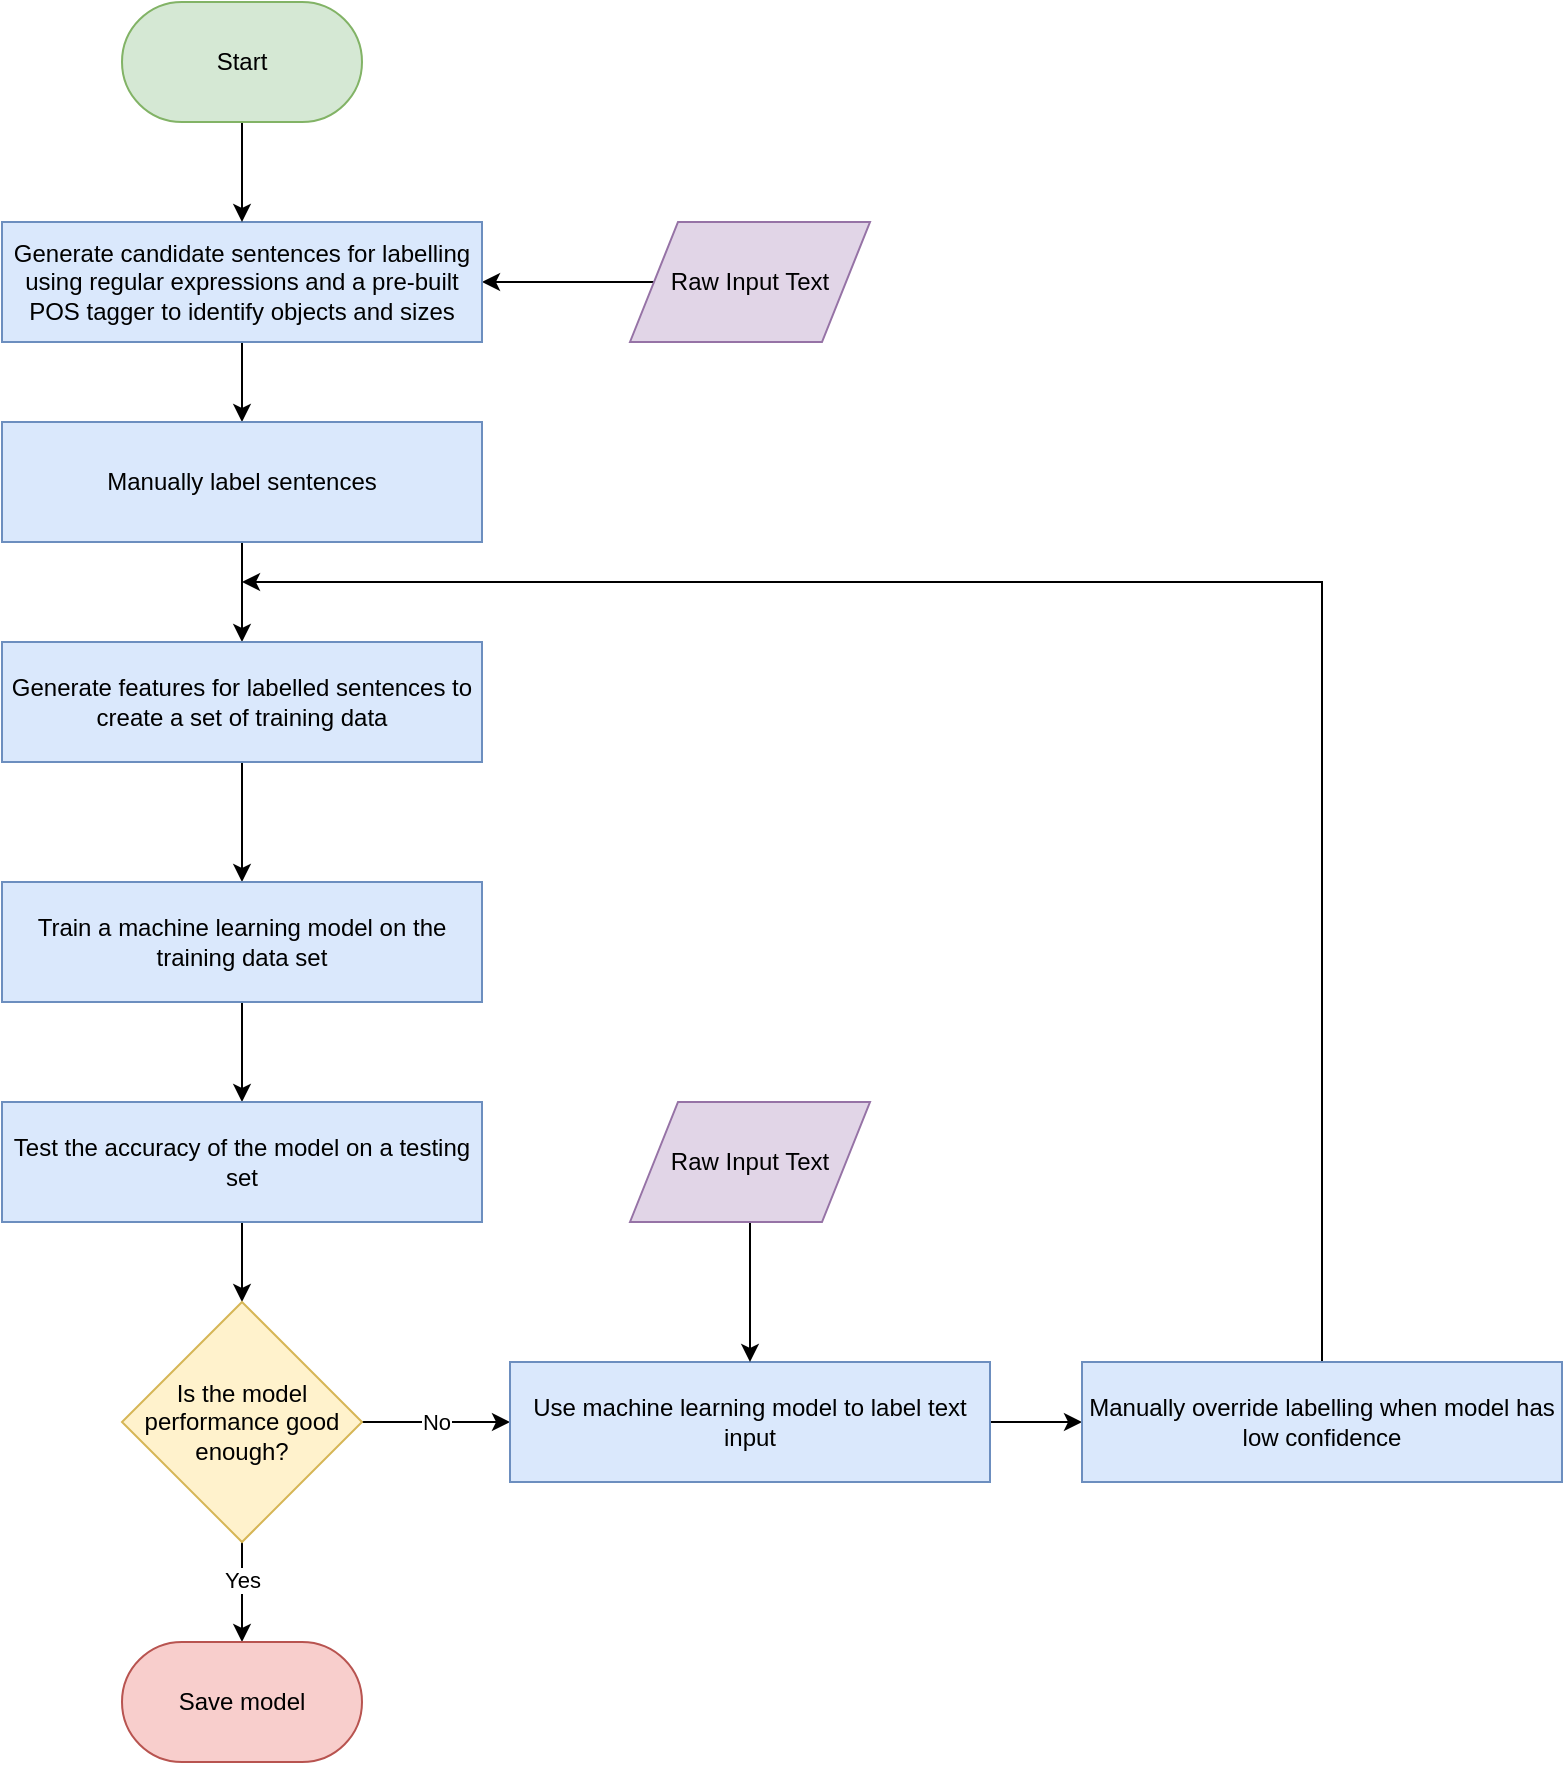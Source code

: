 <mxfile version="13.0.3" type="device"><diagram id="C5RBs43oDa-KdzZeNtuy" name="Page-1"><mxGraphModel dx="624" dy="1074" grid="1" gridSize="10" guides="1" tooltips="1" connect="1" arrows="1" fold="1" page="1" pageScale="1" pageWidth="827" pageHeight="1169" math="0" shadow="0"><root><mxCell id="WIyWlLk6GJQsqaUBKTNV-0"/><mxCell id="WIyWlLk6GJQsqaUBKTNV-1" parent="WIyWlLk6GJQsqaUBKTNV-0"/><mxCell id="oNgYWqEKktmrvrzZKUPJ-34" style="edgeStyle=orthogonalEdgeStyle;rounded=0;orthogonalLoop=1;jettySize=auto;html=1;exitX=0;exitY=0.5;exitDx=0;exitDy=0;entryX=1;entryY=0.5;entryDx=0;entryDy=0;" parent="WIyWlLk6GJQsqaUBKTNV-1" source="oNgYWqEKktmrvrzZKUPJ-0" target="oNgYWqEKktmrvrzZKUPJ-1" edge="1"><mxGeometry relative="1" as="geometry"/></mxCell><mxCell id="oNgYWqEKktmrvrzZKUPJ-0" value="Raw Input Text" style="shape=parallelogram;perimeter=parallelogramPerimeter;whiteSpace=wrap;html=1;fillColor=#e1d5e7;strokeColor=#9673a6;" parent="WIyWlLk6GJQsqaUBKTNV-1" vertex="1"><mxGeometry x="474" y="160" width="120" height="60" as="geometry"/></mxCell><mxCell id="oNgYWqEKktmrvrzZKUPJ-7" style="edgeStyle=orthogonalEdgeStyle;rounded=0;orthogonalLoop=1;jettySize=auto;html=1;exitX=0.5;exitY=1;exitDx=0;exitDy=0;entryX=0.5;entryY=0;entryDx=0;entryDy=0;" parent="WIyWlLk6GJQsqaUBKTNV-1" source="oNgYWqEKktmrvrzZKUPJ-1" target="oNgYWqEKktmrvrzZKUPJ-4" edge="1"><mxGeometry relative="1" as="geometry"/></mxCell><mxCell id="oNgYWqEKktmrvrzZKUPJ-1" value="Generate candidate sentences for labelling using regular expressions and a pre-built POS tagger to identify objects and sizes" style="rounded=0;whiteSpace=wrap;html=1;fillColor=#dae8fc;strokeColor=#6c8ebf;" parent="WIyWlLk6GJQsqaUBKTNV-1" vertex="1"><mxGeometry x="160" y="160" width="240" height="60" as="geometry"/></mxCell><mxCell id="oNgYWqEKktmrvrzZKUPJ-9" style="edgeStyle=orthogonalEdgeStyle;rounded=0;orthogonalLoop=1;jettySize=auto;html=1;exitX=0.5;exitY=1;exitDx=0;exitDy=0;entryX=0.5;entryY=0;entryDx=0;entryDy=0;" parent="WIyWlLk6GJQsqaUBKTNV-1" source="oNgYWqEKktmrvrzZKUPJ-4" target="oNgYWqEKktmrvrzZKUPJ-8" edge="1"><mxGeometry relative="1" as="geometry"/></mxCell><mxCell id="oNgYWqEKktmrvrzZKUPJ-4" value="Manually label sentences" style="rounded=0;whiteSpace=wrap;html=1;fillColor=#dae8fc;strokeColor=#6c8ebf;" parent="WIyWlLk6GJQsqaUBKTNV-1" vertex="1"><mxGeometry x="160" y="260" width="240" height="60" as="geometry"/></mxCell><mxCell id="oNgYWqEKktmrvrzZKUPJ-11" style="edgeStyle=orthogonalEdgeStyle;rounded=0;orthogonalLoop=1;jettySize=auto;html=1;exitX=0.5;exitY=1;exitDx=0;exitDy=0;entryX=0.5;entryY=0;entryDx=0;entryDy=0;" parent="WIyWlLk6GJQsqaUBKTNV-1" source="oNgYWqEKktmrvrzZKUPJ-8" target="oNgYWqEKktmrvrzZKUPJ-10" edge="1"><mxGeometry relative="1" as="geometry"/></mxCell><mxCell id="oNgYWqEKktmrvrzZKUPJ-8" value="Generate features for labelled sentences to create a set of training data" style="rounded=0;whiteSpace=wrap;html=1;fillColor=#dae8fc;strokeColor=#6c8ebf;" parent="WIyWlLk6GJQsqaUBKTNV-1" vertex="1"><mxGeometry x="160" y="370" width="240" height="60" as="geometry"/></mxCell><mxCell id="oNgYWqEKktmrvrzZKUPJ-23" style="edgeStyle=orthogonalEdgeStyle;rounded=0;orthogonalLoop=1;jettySize=auto;html=1;exitX=0.5;exitY=1;exitDx=0;exitDy=0;entryX=0.5;entryY=0;entryDx=0;entryDy=0;" parent="WIyWlLk6GJQsqaUBKTNV-1" source="oNgYWqEKktmrvrzZKUPJ-10" target="oNgYWqEKktmrvrzZKUPJ-17" edge="1"><mxGeometry relative="1" as="geometry"/></mxCell><mxCell id="oNgYWqEKktmrvrzZKUPJ-10" value="Train a machine learning model on the training data set" style="rounded=0;whiteSpace=wrap;html=1;fillColor=#dae8fc;strokeColor=#6c8ebf;" parent="WIyWlLk6GJQsqaUBKTNV-1" vertex="1"><mxGeometry x="160" y="490" width="240" height="60" as="geometry"/></mxCell><mxCell id="oNgYWqEKktmrvrzZKUPJ-20" style="edgeStyle=orthogonalEdgeStyle;rounded=0;orthogonalLoop=1;jettySize=auto;html=1;exitX=0.5;exitY=1;exitDx=0;exitDy=0;entryX=0.5;entryY=0;entryDx=0;entryDy=0;" parent="WIyWlLk6GJQsqaUBKTNV-1" source="oNgYWqEKktmrvrzZKUPJ-17" target="oNgYWqEKktmrvrzZKUPJ-19" edge="1"><mxGeometry relative="1" as="geometry"/></mxCell><mxCell id="oNgYWqEKktmrvrzZKUPJ-17" value="Test the accuracy of the model on a testing set" style="rounded=0;whiteSpace=wrap;html=1;fillColor=#dae8fc;strokeColor=#6c8ebf;" parent="WIyWlLk6GJQsqaUBKTNV-1" vertex="1"><mxGeometry x="160" y="600" width="240" height="60" as="geometry"/></mxCell><mxCell id="oNgYWqEKktmrvrzZKUPJ-22" value="No" style="edgeStyle=orthogonalEdgeStyle;rounded=0;orthogonalLoop=1;jettySize=auto;html=1;exitX=1;exitY=0.5;exitDx=0;exitDy=0;entryX=0;entryY=0.5;entryDx=0;entryDy=0;" parent="WIyWlLk6GJQsqaUBKTNV-1" source="oNgYWqEKktmrvrzZKUPJ-19" target="oNgYWqEKktmrvrzZKUPJ-21" edge="1"><mxGeometry relative="1" as="geometry"/></mxCell><mxCell id="oNgYWqEKktmrvrzZKUPJ-39" style="edgeStyle=orthogonalEdgeStyle;rounded=0;orthogonalLoop=1;jettySize=auto;html=1;exitX=0.5;exitY=1;exitDx=0;exitDy=0;entryX=0.5;entryY=0;entryDx=0;entryDy=0;" parent="WIyWlLk6GJQsqaUBKTNV-1" source="oNgYWqEKktmrvrzZKUPJ-19" target="oNgYWqEKktmrvrzZKUPJ-33" edge="1"><mxGeometry relative="1" as="geometry"/></mxCell><mxCell id="oNgYWqEKktmrvrzZKUPJ-40" value="Yes" style="edgeLabel;html=1;align=center;verticalAlign=middle;resizable=0;points=[];" parent="oNgYWqEKktmrvrzZKUPJ-39" vertex="1" connectable="0"><mxGeometry x="-0.241" relative="1" as="geometry"><mxPoint as="offset"/></mxGeometry></mxCell><mxCell id="oNgYWqEKktmrvrzZKUPJ-19" value="Is the model performance good enough?" style="rhombus;whiteSpace=wrap;html=1;fillColor=#fff2cc;strokeColor=#d6b656;" parent="WIyWlLk6GJQsqaUBKTNV-1" vertex="1"><mxGeometry x="220" y="700" width="120" height="120" as="geometry"/></mxCell><mxCell id="GfSawKnakqGKOPgFO0Sb-1" style="edgeStyle=orthogonalEdgeStyle;rounded=0;orthogonalLoop=1;jettySize=auto;html=1;exitX=1;exitY=0.5;exitDx=0;exitDy=0;entryX=0;entryY=0.5;entryDx=0;entryDy=0;" edge="1" parent="WIyWlLk6GJQsqaUBKTNV-1" source="oNgYWqEKktmrvrzZKUPJ-21" target="GfSawKnakqGKOPgFO0Sb-0"><mxGeometry relative="1" as="geometry"/></mxCell><mxCell id="oNgYWqEKktmrvrzZKUPJ-21" value="Use machine learning model to label text input" style="rounded=0;whiteSpace=wrap;html=1;fillColor=#dae8fc;strokeColor=#6c8ebf;" parent="WIyWlLk6GJQsqaUBKTNV-1" vertex="1"><mxGeometry x="414" y="730" width="240" height="60" as="geometry"/></mxCell><mxCell id="oNgYWqEKktmrvrzZKUPJ-28" style="edgeStyle=orthogonalEdgeStyle;rounded=0;orthogonalLoop=1;jettySize=auto;html=1;exitX=0.5;exitY=1;exitDx=0;exitDy=0;entryX=0.5;entryY=0;entryDx=0;entryDy=0;" parent="WIyWlLk6GJQsqaUBKTNV-1" source="oNgYWqEKktmrvrzZKUPJ-27" target="oNgYWqEKktmrvrzZKUPJ-21" edge="1"><mxGeometry relative="1" as="geometry"/></mxCell><mxCell id="oNgYWqEKktmrvrzZKUPJ-27" value="Raw Input Text" style="shape=parallelogram;perimeter=parallelogramPerimeter;whiteSpace=wrap;html=1;fillColor=#e1d5e7;strokeColor=#9673a6;" parent="WIyWlLk6GJQsqaUBKTNV-1" vertex="1"><mxGeometry x="474" y="600" width="120" height="60" as="geometry"/></mxCell><mxCell id="oNgYWqEKktmrvrzZKUPJ-33" value="Save model" style="rounded=1;whiteSpace=wrap;html=1;arcSize=50;fillColor=#f8cecc;strokeColor=#b85450;" parent="WIyWlLk6GJQsqaUBKTNV-1" vertex="1"><mxGeometry x="220" y="870" width="120" height="60" as="geometry"/></mxCell><mxCell id="oNgYWqEKktmrvrzZKUPJ-36" style="edgeStyle=orthogonalEdgeStyle;rounded=0;orthogonalLoop=1;jettySize=auto;html=1;exitX=0.5;exitY=1;exitDx=0;exitDy=0;entryX=0.5;entryY=0;entryDx=0;entryDy=0;" parent="WIyWlLk6GJQsqaUBKTNV-1" source="oNgYWqEKktmrvrzZKUPJ-35" target="oNgYWqEKktmrvrzZKUPJ-1" edge="1"><mxGeometry relative="1" as="geometry"/></mxCell><mxCell id="oNgYWqEKktmrvrzZKUPJ-35" value="Start" style="rounded=1;whiteSpace=wrap;html=1;arcSize=50;fillColor=#d5e8d4;strokeColor=#82b366;" parent="WIyWlLk6GJQsqaUBKTNV-1" vertex="1"><mxGeometry x="220" y="50" width="120" height="60" as="geometry"/></mxCell><mxCell id="GfSawKnakqGKOPgFO0Sb-3" style="edgeStyle=orthogonalEdgeStyle;rounded=0;orthogonalLoop=1;jettySize=auto;html=1;exitX=0.5;exitY=0;exitDx=0;exitDy=0;" edge="1" parent="WIyWlLk6GJQsqaUBKTNV-1" source="GfSawKnakqGKOPgFO0Sb-0"><mxGeometry relative="1" as="geometry"><mxPoint x="280" y="340" as="targetPoint"/><Array as="points"><mxPoint x="820" y="340"/></Array></mxGeometry></mxCell><mxCell id="GfSawKnakqGKOPgFO0Sb-0" value="Manually override labelling when model has low confidence" style="rounded=0;whiteSpace=wrap;html=1;fillColor=#dae8fc;strokeColor=#6c8ebf;" vertex="1" parent="WIyWlLk6GJQsqaUBKTNV-1"><mxGeometry x="700" y="730" width="240" height="60" as="geometry"/></mxCell></root></mxGraphModel></diagram></mxfile>